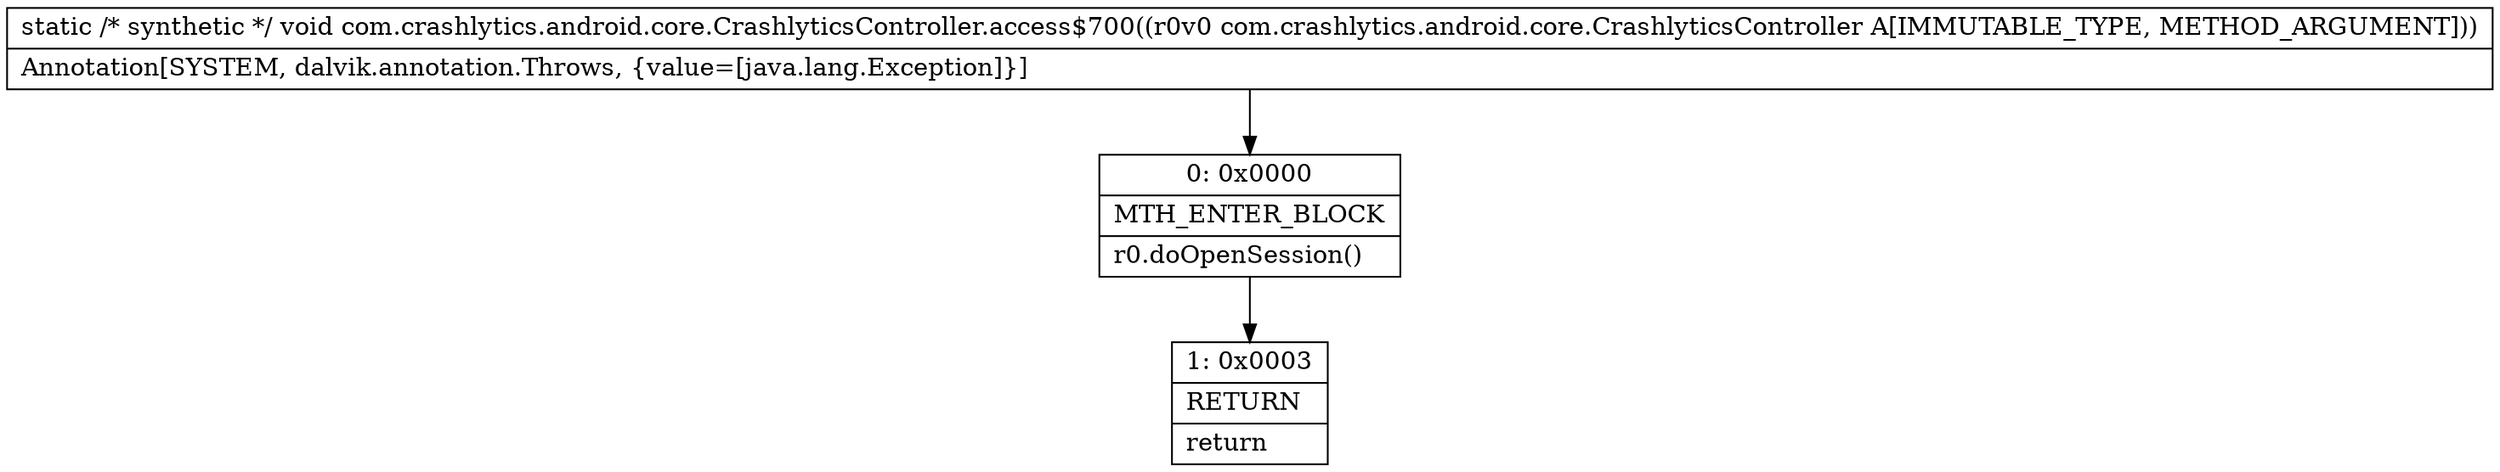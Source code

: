digraph "CFG forcom.crashlytics.android.core.CrashlyticsController.access$700(Lcom\/crashlytics\/android\/core\/CrashlyticsController;)V" {
Node_0 [shape=record,label="{0\:\ 0x0000|MTH_ENTER_BLOCK\l|r0.doOpenSession()\l}"];
Node_1 [shape=record,label="{1\:\ 0x0003|RETURN\l|return\l}"];
MethodNode[shape=record,label="{static \/* synthetic *\/ void com.crashlytics.android.core.CrashlyticsController.access$700((r0v0 com.crashlytics.android.core.CrashlyticsController A[IMMUTABLE_TYPE, METHOD_ARGUMENT]))  | Annotation[SYSTEM, dalvik.annotation.Throws, \{value=[java.lang.Exception]\}]\l}"];
MethodNode -> Node_0;
Node_0 -> Node_1;
}

